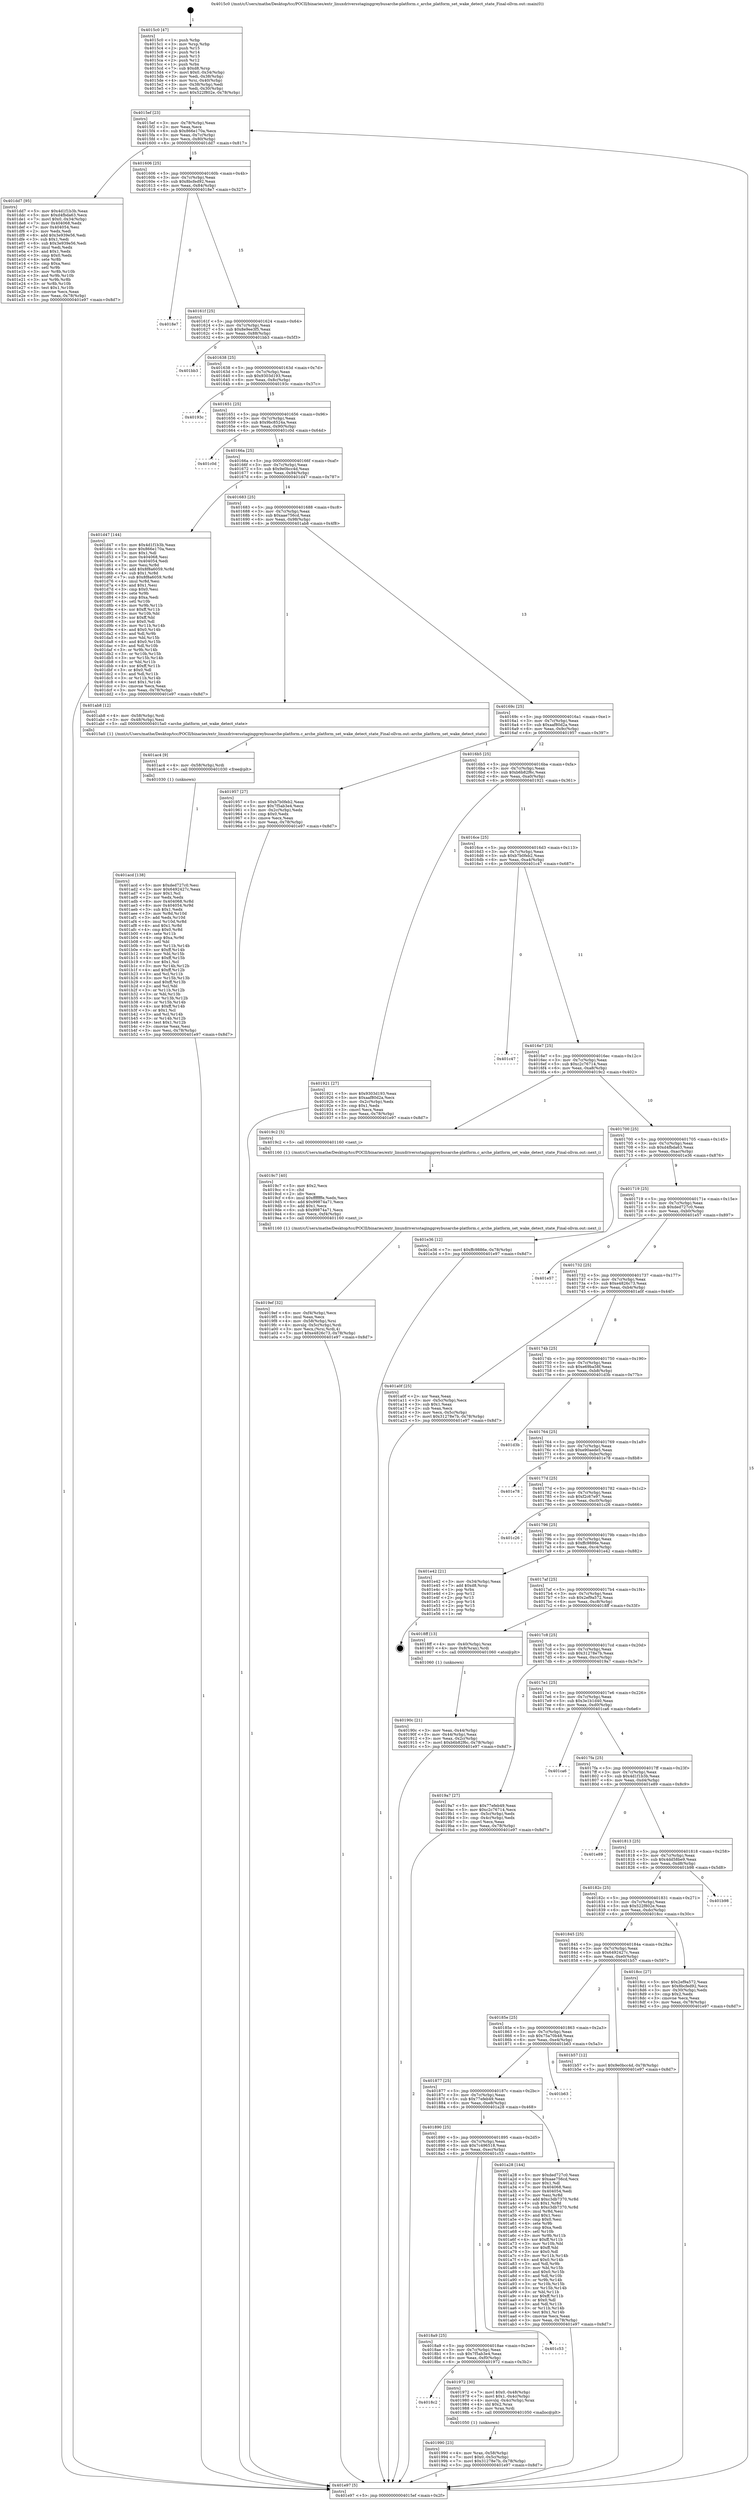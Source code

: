 digraph "0x4015c0" {
  label = "0x4015c0 (/mnt/c/Users/mathe/Desktop/tcc/POCII/binaries/extr_linuxdriversstaginggreybusarche-platform.c_arche_platform_set_wake_detect_state_Final-ollvm.out::main(0))"
  labelloc = "t"
  node[shape=record]

  Entry [label="",width=0.3,height=0.3,shape=circle,fillcolor=black,style=filled]
  "0x4015ef" [label="{
     0x4015ef [23]\l
     | [instrs]\l
     &nbsp;&nbsp;0x4015ef \<+3\>: mov -0x78(%rbp),%eax\l
     &nbsp;&nbsp;0x4015f2 \<+2\>: mov %eax,%ecx\l
     &nbsp;&nbsp;0x4015f4 \<+6\>: sub $0x866e170a,%ecx\l
     &nbsp;&nbsp;0x4015fa \<+3\>: mov %eax,-0x7c(%rbp)\l
     &nbsp;&nbsp;0x4015fd \<+3\>: mov %ecx,-0x80(%rbp)\l
     &nbsp;&nbsp;0x401600 \<+6\>: je 0000000000401dd7 \<main+0x817\>\l
  }"]
  "0x401dd7" [label="{
     0x401dd7 [95]\l
     | [instrs]\l
     &nbsp;&nbsp;0x401dd7 \<+5\>: mov $0x4d1f1b3b,%eax\l
     &nbsp;&nbsp;0x401ddc \<+5\>: mov $0xd4fbda63,%ecx\l
     &nbsp;&nbsp;0x401de1 \<+7\>: movl $0x0,-0x34(%rbp)\l
     &nbsp;&nbsp;0x401de8 \<+7\>: mov 0x404068,%edx\l
     &nbsp;&nbsp;0x401def \<+7\>: mov 0x404054,%esi\l
     &nbsp;&nbsp;0x401df6 \<+2\>: mov %edx,%edi\l
     &nbsp;&nbsp;0x401df8 \<+6\>: add $0x3e939e56,%edi\l
     &nbsp;&nbsp;0x401dfe \<+3\>: sub $0x1,%edi\l
     &nbsp;&nbsp;0x401e01 \<+6\>: sub $0x3e939e56,%edi\l
     &nbsp;&nbsp;0x401e07 \<+3\>: imul %edi,%edx\l
     &nbsp;&nbsp;0x401e0a \<+3\>: and $0x1,%edx\l
     &nbsp;&nbsp;0x401e0d \<+3\>: cmp $0x0,%edx\l
     &nbsp;&nbsp;0x401e10 \<+4\>: sete %r8b\l
     &nbsp;&nbsp;0x401e14 \<+3\>: cmp $0xa,%esi\l
     &nbsp;&nbsp;0x401e17 \<+4\>: setl %r9b\l
     &nbsp;&nbsp;0x401e1b \<+3\>: mov %r8b,%r10b\l
     &nbsp;&nbsp;0x401e1e \<+3\>: and %r9b,%r10b\l
     &nbsp;&nbsp;0x401e21 \<+3\>: xor %r9b,%r8b\l
     &nbsp;&nbsp;0x401e24 \<+3\>: or %r8b,%r10b\l
     &nbsp;&nbsp;0x401e27 \<+4\>: test $0x1,%r10b\l
     &nbsp;&nbsp;0x401e2b \<+3\>: cmovne %ecx,%eax\l
     &nbsp;&nbsp;0x401e2e \<+3\>: mov %eax,-0x78(%rbp)\l
     &nbsp;&nbsp;0x401e31 \<+5\>: jmp 0000000000401e97 \<main+0x8d7\>\l
  }"]
  "0x401606" [label="{
     0x401606 [25]\l
     | [instrs]\l
     &nbsp;&nbsp;0x401606 \<+5\>: jmp 000000000040160b \<main+0x4b\>\l
     &nbsp;&nbsp;0x40160b \<+3\>: mov -0x7c(%rbp),%eax\l
     &nbsp;&nbsp;0x40160e \<+5\>: sub $0x8bcfed92,%eax\l
     &nbsp;&nbsp;0x401613 \<+6\>: mov %eax,-0x84(%rbp)\l
     &nbsp;&nbsp;0x401619 \<+6\>: je 00000000004018e7 \<main+0x327\>\l
  }"]
  Exit [label="",width=0.3,height=0.3,shape=circle,fillcolor=black,style=filled,peripheries=2]
  "0x4018e7" [label="{
     0x4018e7\l
  }", style=dashed]
  "0x40161f" [label="{
     0x40161f [25]\l
     | [instrs]\l
     &nbsp;&nbsp;0x40161f \<+5\>: jmp 0000000000401624 \<main+0x64\>\l
     &nbsp;&nbsp;0x401624 \<+3\>: mov -0x7c(%rbp),%eax\l
     &nbsp;&nbsp;0x401627 \<+5\>: sub $0x8e9ee3f5,%eax\l
     &nbsp;&nbsp;0x40162c \<+6\>: mov %eax,-0x88(%rbp)\l
     &nbsp;&nbsp;0x401632 \<+6\>: je 0000000000401bb3 \<main+0x5f3\>\l
  }"]
  "0x401acd" [label="{
     0x401acd [138]\l
     | [instrs]\l
     &nbsp;&nbsp;0x401acd \<+5\>: mov $0xded727c0,%esi\l
     &nbsp;&nbsp;0x401ad2 \<+5\>: mov $0x6492427c,%eax\l
     &nbsp;&nbsp;0x401ad7 \<+2\>: mov $0x1,%cl\l
     &nbsp;&nbsp;0x401ad9 \<+2\>: xor %edx,%edx\l
     &nbsp;&nbsp;0x401adb \<+8\>: mov 0x404068,%r8d\l
     &nbsp;&nbsp;0x401ae3 \<+8\>: mov 0x404054,%r9d\l
     &nbsp;&nbsp;0x401aeb \<+3\>: sub $0x1,%edx\l
     &nbsp;&nbsp;0x401aee \<+3\>: mov %r8d,%r10d\l
     &nbsp;&nbsp;0x401af1 \<+3\>: add %edx,%r10d\l
     &nbsp;&nbsp;0x401af4 \<+4\>: imul %r10d,%r8d\l
     &nbsp;&nbsp;0x401af8 \<+4\>: and $0x1,%r8d\l
     &nbsp;&nbsp;0x401afc \<+4\>: cmp $0x0,%r8d\l
     &nbsp;&nbsp;0x401b00 \<+4\>: sete %r11b\l
     &nbsp;&nbsp;0x401b04 \<+4\>: cmp $0xa,%r9d\l
     &nbsp;&nbsp;0x401b08 \<+3\>: setl %bl\l
     &nbsp;&nbsp;0x401b0b \<+3\>: mov %r11b,%r14b\l
     &nbsp;&nbsp;0x401b0e \<+4\>: xor $0xff,%r14b\l
     &nbsp;&nbsp;0x401b12 \<+3\>: mov %bl,%r15b\l
     &nbsp;&nbsp;0x401b15 \<+4\>: xor $0xff,%r15b\l
     &nbsp;&nbsp;0x401b19 \<+3\>: xor $0x1,%cl\l
     &nbsp;&nbsp;0x401b1c \<+3\>: mov %r14b,%r12b\l
     &nbsp;&nbsp;0x401b1f \<+4\>: and $0xff,%r12b\l
     &nbsp;&nbsp;0x401b23 \<+3\>: and %cl,%r11b\l
     &nbsp;&nbsp;0x401b26 \<+3\>: mov %r15b,%r13b\l
     &nbsp;&nbsp;0x401b29 \<+4\>: and $0xff,%r13b\l
     &nbsp;&nbsp;0x401b2d \<+2\>: and %cl,%bl\l
     &nbsp;&nbsp;0x401b2f \<+3\>: or %r11b,%r12b\l
     &nbsp;&nbsp;0x401b32 \<+3\>: or %bl,%r13b\l
     &nbsp;&nbsp;0x401b35 \<+3\>: xor %r13b,%r12b\l
     &nbsp;&nbsp;0x401b38 \<+3\>: or %r15b,%r14b\l
     &nbsp;&nbsp;0x401b3b \<+4\>: xor $0xff,%r14b\l
     &nbsp;&nbsp;0x401b3f \<+3\>: or $0x1,%cl\l
     &nbsp;&nbsp;0x401b42 \<+3\>: and %cl,%r14b\l
     &nbsp;&nbsp;0x401b45 \<+3\>: or %r14b,%r12b\l
     &nbsp;&nbsp;0x401b48 \<+4\>: test $0x1,%r12b\l
     &nbsp;&nbsp;0x401b4c \<+3\>: cmovne %eax,%esi\l
     &nbsp;&nbsp;0x401b4f \<+3\>: mov %esi,-0x78(%rbp)\l
     &nbsp;&nbsp;0x401b52 \<+5\>: jmp 0000000000401e97 \<main+0x8d7\>\l
  }"]
  "0x401bb3" [label="{
     0x401bb3\l
  }", style=dashed]
  "0x401638" [label="{
     0x401638 [25]\l
     | [instrs]\l
     &nbsp;&nbsp;0x401638 \<+5\>: jmp 000000000040163d \<main+0x7d\>\l
     &nbsp;&nbsp;0x40163d \<+3\>: mov -0x7c(%rbp),%eax\l
     &nbsp;&nbsp;0x401640 \<+5\>: sub $0x9303d193,%eax\l
     &nbsp;&nbsp;0x401645 \<+6\>: mov %eax,-0x8c(%rbp)\l
     &nbsp;&nbsp;0x40164b \<+6\>: je 000000000040193c \<main+0x37c\>\l
  }"]
  "0x401ac4" [label="{
     0x401ac4 [9]\l
     | [instrs]\l
     &nbsp;&nbsp;0x401ac4 \<+4\>: mov -0x58(%rbp),%rdi\l
     &nbsp;&nbsp;0x401ac8 \<+5\>: call 0000000000401030 \<free@plt\>\l
     | [calls]\l
     &nbsp;&nbsp;0x401030 \{1\} (unknown)\l
  }"]
  "0x40193c" [label="{
     0x40193c\l
  }", style=dashed]
  "0x401651" [label="{
     0x401651 [25]\l
     | [instrs]\l
     &nbsp;&nbsp;0x401651 \<+5\>: jmp 0000000000401656 \<main+0x96\>\l
     &nbsp;&nbsp;0x401656 \<+3\>: mov -0x7c(%rbp),%eax\l
     &nbsp;&nbsp;0x401659 \<+5\>: sub $0x9bc8524a,%eax\l
     &nbsp;&nbsp;0x40165e \<+6\>: mov %eax,-0x90(%rbp)\l
     &nbsp;&nbsp;0x401664 \<+6\>: je 0000000000401c0d \<main+0x64d\>\l
  }"]
  "0x4019ef" [label="{
     0x4019ef [32]\l
     | [instrs]\l
     &nbsp;&nbsp;0x4019ef \<+6\>: mov -0xf4(%rbp),%ecx\l
     &nbsp;&nbsp;0x4019f5 \<+3\>: imul %eax,%ecx\l
     &nbsp;&nbsp;0x4019f8 \<+4\>: mov -0x58(%rbp),%rsi\l
     &nbsp;&nbsp;0x4019fc \<+4\>: movslq -0x5c(%rbp),%rdi\l
     &nbsp;&nbsp;0x401a00 \<+3\>: mov %ecx,(%rsi,%rdi,4)\l
     &nbsp;&nbsp;0x401a03 \<+7\>: movl $0xe4826c73,-0x78(%rbp)\l
     &nbsp;&nbsp;0x401a0a \<+5\>: jmp 0000000000401e97 \<main+0x8d7\>\l
  }"]
  "0x401c0d" [label="{
     0x401c0d\l
  }", style=dashed]
  "0x40166a" [label="{
     0x40166a [25]\l
     | [instrs]\l
     &nbsp;&nbsp;0x40166a \<+5\>: jmp 000000000040166f \<main+0xaf\>\l
     &nbsp;&nbsp;0x40166f \<+3\>: mov -0x7c(%rbp),%eax\l
     &nbsp;&nbsp;0x401672 \<+5\>: sub $0x9e0bcc4d,%eax\l
     &nbsp;&nbsp;0x401677 \<+6\>: mov %eax,-0x94(%rbp)\l
     &nbsp;&nbsp;0x40167d \<+6\>: je 0000000000401d47 \<main+0x787\>\l
  }"]
  "0x4019c7" [label="{
     0x4019c7 [40]\l
     | [instrs]\l
     &nbsp;&nbsp;0x4019c7 \<+5\>: mov $0x2,%ecx\l
     &nbsp;&nbsp;0x4019cc \<+1\>: cltd\l
     &nbsp;&nbsp;0x4019cd \<+2\>: idiv %ecx\l
     &nbsp;&nbsp;0x4019cf \<+6\>: imul $0xfffffffe,%edx,%ecx\l
     &nbsp;&nbsp;0x4019d5 \<+6\>: add $0x99874a71,%ecx\l
     &nbsp;&nbsp;0x4019db \<+3\>: add $0x1,%ecx\l
     &nbsp;&nbsp;0x4019de \<+6\>: sub $0x99874a71,%ecx\l
     &nbsp;&nbsp;0x4019e4 \<+6\>: mov %ecx,-0xf4(%rbp)\l
     &nbsp;&nbsp;0x4019ea \<+5\>: call 0000000000401160 \<next_i\>\l
     | [calls]\l
     &nbsp;&nbsp;0x401160 \{1\} (/mnt/c/Users/mathe/Desktop/tcc/POCII/binaries/extr_linuxdriversstaginggreybusarche-platform.c_arche_platform_set_wake_detect_state_Final-ollvm.out::next_i)\l
  }"]
  "0x401d47" [label="{
     0x401d47 [144]\l
     | [instrs]\l
     &nbsp;&nbsp;0x401d47 \<+5\>: mov $0x4d1f1b3b,%eax\l
     &nbsp;&nbsp;0x401d4c \<+5\>: mov $0x866e170a,%ecx\l
     &nbsp;&nbsp;0x401d51 \<+2\>: mov $0x1,%dl\l
     &nbsp;&nbsp;0x401d53 \<+7\>: mov 0x404068,%esi\l
     &nbsp;&nbsp;0x401d5a \<+7\>: mov 0x404054,%edi\l
     &nbsp;&nbsp;0x401d61 \<+3\>: mov %esi,%r8d\l
     &nbsp;&nbsp;0x401d64 \<+7\>: add $0x8f8a6059,%r8d\l
     &nbsp;&nbsp;0x401d6b \<+4\>: sub $0x1,%r8d\l
     &nbsp;&nbsp;0x401d6f \<+7\>: sub $0x8f8a6059,%r8d\l
     &nbsp;&nbsp;0x401d76 \<+4\>: imul %r8d,%esi\l
     &nbsp;&nbsp;0x401d7a \<+3\>: and $0x1,%esi\l
     &nbsp;&nbsp;0x401d7d \<+3\>: cmp $0x0,%esi\l
     &nbsp;&nbsp;0x401d80 \<+4\>: sete %r9b\l
     &nbsp;&nbsp;0x401d84 \<+3\>: cmp $0xa,%edi\l
     &nbsp;&nbsp;0x401d87 \<+4\>: setl %r10b\l
     &nbsp;&nbsp;0x401d8b \<+3\>: mov %r9b,%r11b\l
     &nbsp;&nbsp;0x401d8e \<+4\>: xor $0xff,%r11b\l
     &nbsp;&nbsp;0x401d92 \<+3\>: mov %r10b,%bl\l
     &nbsp;&nbsp;0x401d95 \<+3\>: xor $0xff,%bl\l
     &nbsp;&nbsp;0x401d98 \<+3\>: xor $0x0,%dl\l
     &nbsp;&nbsp;0x401d9b \<+3\>: mov %r11b,%r14b\l
     &nbsp;&nbsp;0x401d9e \<+4\>: and $0x0,%r14b\l
     &nbsp;&nbsp;0x401da2 \<+3\>: and %dl,%r9b\l
     &nbsp;&nbsp;0x401da5 \<+3\>: mov %bl,%r15b\l
     &nbsp;&nbsp;0x401da8 \<+4\>: and $0x0,%r15b\l
     &nbsp;&nbsp;0x401dac \<+3\>: and %dl,%r10b\l
     &nbsp;&nbsp;0x401daf \<+3\>: or %r9b,%r14b\l
     &nbsp;&nbsp;0x401db2 \<+3\>: or %r10b,%r15b\l
     &nbsp;&nbsp;0x401db5 \<+3\>: xor %r15b,%r14b\l
     &nbsp;&nbsp;0x401db8 \<+3\>: or %bl,%r11b\l
     &nbsp;&nbsp;0x401dbb \<+4\>: xor $0xff,%r11b\l
     &nbsp;&nbsp;0x401dbf \<+3\>: or $0x0,%dl\l
     &nbsp;&nbsp;0x401dc2 \<+3\>: and %dl,%r11b\l
     &nbsp;&nbsp;0x401dc5 \<+3\>: or %r11b,%r14b\l
     &nbsp;&nbsp;0x401dc8 \<+4\>: test $0x1,%r14b\l
     &nbsp;&nbsp;0x401dcc \<+3\>: cmovne %ecx,%eax\l
     &nbsp;&nbsp;0x401dcf \<+3\>: mov %eax,-0x78(%rbp)\l
     &nbsp;&nbsp;0x401dd2 \<+5\>: jmp 0000000000401e97 \<main+0x8d7\>\l
  }"]
  "0x401683" [label="{
     0x401683 [25]\l
     | [instrs]\l
     &nbsp;&nbsp;0x401683 \<+5\>: jmp 0000000000401688 \<main+0xc8\>\l
     &nbsp;&nbsp;0x401688 \<+3\>: mov -0x7c(%rbp),%eax\l
     &nbsp;&nbsp;0x40168b \<+5\>: sub $0xaae756cd,%eax\l
     &nbsp;&nbsp;0x401690 \<+6\>: mov %eax,-0x98(%rbp)\l
     &nbsp;&nbsp;0x401696 \<+6\>: je 0000000000401ab8 \<main+0x4f8\>\l
  }"]
  "0x401990" [label="{
     0x401990 [23]\l
     | [instrs]\l
     &nbsp;&nbsp;0x401990 \<+4\>: mov %rax,-0x58(%rbp)\l
     &nbsp;&nbsp;0x401994 \<+7\>: movl $0x0,-0x5c(%rbp)\l
     &nbsp;&nbsp;0x40199b \<+7\>: movl $0x31278e7b,-0x78(%rbp)\l
     &nbsp;&nbsp;0x4019a2 \<+5\>: jmp 0000000000401e97 \<main+0x8d7\>\l
  }"]
  "0x401ab8" [label="{
     0x401ab8 [12]\l
     | [instrs]\l
     &nbsp;&nbsp;0x401ab8 \<+4\>: mov -0x58(%rbp),%rdi\l
     &nbsp;&nbsp;0x401abc \<+3\>: mov -0x48(%rbp),%esi\l
     &nbsp;&nbsp;0x401abf \<+5\>: call 00000000004015a0 \<arche_platform_set_wake_detect_state\>\l
     | [calls]\l
     &nbsp;&nbsp;0x4015a0 \{1\} (/mnt/c/Users/mathe/Desktop/tcc/POCII/binaries/extr_linuxdriversstaginggreybusarche-platform.c_arche_platform_set_wake_detect_state_Final-ollvm.out::arche_platform_set_wake_detect_state)\l
  }"]
  "0x40169c" [label="{
     0x40169c [25]\l
     | [instrs]\l
     &nbsp;&nbsp;0x40169c \<+5\>: jmp 00000000004016a1 \<main+0xe1\>\l
     &nbsp;&nbsp;0x4016a1 \<+3\>: mov -0x7c(%rbp),%eax\l
     &nbsp;&nbsp;0x4016a4 \<+5\>: sub $0xaaf80d2a,%eax\l
     &nbsp;&nbsp;0x4016a9 \<+6\>: mov %eax,-0x9c(%rbp)\l
     &nbsp;&nbsp;0x4016af \<+6\>: je 0000000000401957 \<main+0x397\>\l
  }"]
  "0x4018c2" [label="{
     0x4018c2\l
  }", style=dashed]
  "0x401957" [label="{
     0x401957 [27]\l
     | [instrs]\l
     &nbsp;&nbsp;0x401957 \<+5\>: mov $0xb7b0feb2,%eax\l
     &nbsp;&nbsp;0x40195c \<+5\>: mov $0x7f5ab3e4,%ecx\l
     &nbsp;&nbsp;0x401961 \<+3\>: mov -0x2c(%rbp),%edx\l
     &nbsp;&nbsp;0x401964 \<+3\>: cmp $0x0,%edx\l
     &nbsp;&nbsp;0x401967 \<+3\>: cmove %ecx,%eax\l
     &nbsp;&nbsp;0x40196a \<+3\>: mov %eax,-0x78(%rbp)\l
     &nbsp;&nbsp;0x40196d \<+5\>: jmp 0000000000401e97 \<main+0x8d7\>\l
  }"]
  "0x4016b5" [label="{
     0x4016b5 [25]\l
     | [instrs]\l
     &nbsp;&nbsp;0x4016b5 \<+5\>: jmp 00000000004016ba \<main+0xfa\>\l
     &nbsp;&nbsp;0x4016ba \<+3\>: mov -0x7c(%rbp),%eax\l
     &nbsp;&nbsp;0x4016bd \<+5\>: sub $0xb6b82f6c,%eax\l
     &nbsp;&nbsp;0x4016c2 \<+6\>: mov %eax,-0xa0(%rbp)\l
     &nbsp;&nbsp;0x4016c8 \<+6\>: je 0000000000401921 \<main+0x361\>\l
  }"]
  "0x401972" [label="{
     0x401972 [30]\l
     | [instrs]\l
     &nbsp;&nbsp;0x401972 \<+7\>: movl $0x0,-0x48(%rbp)\l
     &nbsp;&nbsp;0x401979 \<+7\>: movl $0x1,-0x4c(%rbp)\l
     &nbsp;&nbsp;0x401980 \<+4\>: movslq -0x4c(%rbp),%rax\l
     &nbsp;&nbsp;0x401984 \<+4\>: shl $0x2,%rax\l
     &nbsp;&nbsp;0x401988 \<+3\>: mov %rax,%rdi\l
     &nbsp;&nbsp;0x40198b \<+5\>: call 0000000000401050 \<malloc@plt\>\l
     | [calls]\l
     &nbsp;&nbsp;0x401050 \{1\} (unknown)\l
  }"]
  "0x401921" [label="{
     0x401921 [27]\l
     | [instrs]\l
     &nbsp;&nbsp;0x401921 \<+5\>: mov $0x9303d193,%eax\l
     &nbsp;&nbsp;0x401926 \<+5\>: mov $0xaaf80d2a,%ecx\l
     &nbsp;&nbsp;0x40192b \<+3\>: mov -0x2c(%rbp),%edx\l
     &nbsp;&nbsp;0x40192e \<+3\>: cmp $0x1,%edx\l
     &nbsp;&nbsp;0x401931 \<+3\>: cmovl %ecx,%eax\l
     &nbsp;&nbsp;0x401934 \<+3\>: mov %eax,-0x78(%rbp)\l
     &nbsp;&nbsp;0x401937 \<+5\>: jmp 0000000000401e97 \<main+0x8d7\>\l
  }"]
  "0x4016ce" [label="{
     0x4016ce [25]\l
     | [instrs]\l
     &nbsp;&nbsp;0x4016ce \<+5\>: jmp 00000000004016d3 \<main+0x113\>\l
     &nbsp;&nbsp;0x4016d3 \<+3\>: mov -0x7c(%rbp),%eax\l
     &nbsp;&nbsp;0x4016d6 \<+5\>: sub $0xb7b0feb2,%eax\l
     &nbsp;&nbsp;0x4016db \<+6\>: mov %eax,-0xa4(%rbp)\l
     &nbsp;&nbsp;0x4016e1 \<+6\>: je 0000000000401c47 \<main+0x687\>\l
  }"]
  "0x4018a9" [label="{
     0x4018a9 [25]\l
     | [instrs]\l
     &nbsp;&nbsp;0x4018a9 \<+5\>: jmp 00000000004018ae \<main+0x2ee\>\l
     &nbsp;&nbsp;0x4018ae \<+3\>: mov -0x7c(%rbp),%eax\l
     &nbsp;&nbsp;0x4018b1 \<+5\>: sub $0x7f5ab3e4,%eax\l
     &nbsp;&nbsp;0x4018b6 \<+6\>: mov %eax,-0xf0(%rbp)\l
     &nbsp;&nbsp;0x4018bc \<+6\>: je 0000000000401972 \<main+0x3b2\>\l
  }"]
  "0x401c47" [label="{
     0x401c47\l
  }", style=dashed]
  "0x4016e7" [label="{
     0x4016e7 [25]\l
     | [instrs]\l
     &nbsp;&nbsp;0x4016e7 \<+5\>: jmp 00000000004016ec \<main+0x12c\>\l
     &nbsp;&nbsp;0x4016ec \<+3\>: mov -0x7c(%rbp),%eax\l
     &nbsp;&nbsp;0x4016ef \<+5\>: sub $0xc2c76714,%eax\l
     &nbsp;&nbsp;0x4016f4 \<+6\>: mov %eax,-0xa8(%rbp)\l
     &nbsp;&nbsp;0x4016fa \<+6\>: je 00000000004019c2 \<main+0x402\>\l
  }"]
  "0x401c53" [label="{
     0x401c53\l
  }", style=dashed]
  "0x4019c2" [label="{
     0x4019c2 [5]\l
     | [instrs]\l
     &nbsp;&nbsp;0x4019c2 \<+5\>: call 0000000000401160 \<next_i\>\l
     | [calls]\l
     &nbsp;&nbsp;0x401160 \{1\} (/mnt/c/Users/mathe/Desktop/tcc/POCII/binaries/extr_linuxdriversstaginggreybusarche-platform.c_arche_platform_set_wake_detect_state_Final-ollvm.out::next_i)\l
  }"]
  "0x401700" [label="{
     0x401700 [25]\l
     | [instrs]\l
     &nbsp;&nbsp;0x401700 \<+5\>: jmp 0000000000401705 \<main+0x145\>\l
     &nbsp;&nbsp;0x401705 \<+3\>: mov -0x7c(%rbp),%eax\l
     &nbsp;&nbsp;0x401708 \<+5\>: sub $0xd4fbda63,%eax\l
     &nbsp;&nbsp;0x40170d \<+6\>: mov %eax,-0xac(%rbp)\l
     &nbsp;&nbsp;0x401713 \<+6\>: je 0000000000401e36 \<main+0x876\>\l
  }"]
  "0x401890" [label="{
     0x401890 [25]\l
     | [instrs]\l
     &nbsp;&nbsp;0x401890 \<+5\>: jmp 0000000000401895 \<main+0x2d5\>\l
     &nbsp;&nbsp;0x401895 \<+3\>: mov -0x7c(%rbp),%eax\l
     &nbsp;&nbsp;0x401898 \<+5\>: sub $0x7c496518,%eax\l
     &nbsp;&nbsp;0x40189d \<+6\>: mov %eax,-0xec(%rbp)\l
     &nbsp;&nbsp;0x4018a3 \<+6\>: je 0000000000401c53 \<main+0x693\>\l
  }"]
  "0x401e36" [label="{
     0x401e36 [12]\l
     | [instrs]\l
     &nbsp;&nbsp;0x401e36 \<+7\>: movl $0xffc9886e,-0x78(%rbp)\l
     &nbsp;&nbsp;0x401e3d \<+5\>: jmp 0000000000401e97 \<main+0x8d7\>\l
  }"]
  "0x401719" [label="{
     0x401719 [25]\l
     | [instrs]\l
     &nbsp;&nbsp;0x401719 \<+5\>: jmp 000000000040171e \<main+0x15e\>\l
     &nbsp;&nbsp;0x40171e \<+3\>: mov -0x7c(%rbp),%eax\l
     &nbsp;&nbsp;0x401721 \<+5\>: sub $0xded727c0,%eax\l
     &nbsp;&nbsp;0x401726 \<+6\>: mov %eax,-0xb0(%rbp)\l
     &nbsp;&nbsp;0x40172c \<+6\>: je 0000000000401e57 \<main+0x897\>\l
  }"]
  "0x401a28" [label="{
     0x401a28 [144]\l
     | [instrs]\l
     &nbsp;&nbsp;0x401a28 \<+5\>: mov $0xded727c0,%eax\l
     &nbsp;&nbsp;0x401a2d \<+5\>: mov $0xaae756cd,%ecx\l
     &nbsp;&nbsp;0x401a32 \<+2\>: mov $0x1,%dl\l
     &nbsp;&nbsp;0x401a34 \<+7\>: mov 0x404068,%esi\l
     &nbsp;&nbsp;0x401a3b \<+7\>: mov 0x404054,%edi\l
     &nbsp;&nbsp;0x401a42 \<+3\>: mov %esi,%r8d\l
     &nbsp;&nbsp;0x401a45 \<+7\>: add $0xc3db7370,%r8d\l
     &nbsp;&nbsp;0x401a4c \<+4\>: sub $0x1,%r8d\l
     &nbsp;&nbsp;0x401a50 \<+7\>: sub $0xc3db7370,%r8d\l
     &nbsp;&nbsp;0x401a57 \<+4\>: imul %r8d,%esi\l
     &nbsp;&nbsp;0x401a5b \<+3\>: and $0x1,%esi\l
     &nbsp;&nbsp;0x401a5e \<+3\>: cmp $0x0,%esi\l
     &nbsp;&nbsp;0x401a61 \<+4\>: sete %r9b\l
     &nbsp;&nbsp;0x401a65 \<+3\>: cmp $0xa,%edi\l
     &nbsp;&nbsp;0x401a68 \<+4\>: setl %r10b\l
     &nbsp;&nbsp;0x401a6c \<+3\>: mov %r9b,%r11b\l
     &nbsp;&nbsp;0x401a6f \<+4\>: xor $0xff,%r11b\l
     &nbsp;&nbsp;0x401a73 \<+3\>: mov %r10b,%bl\l
     &nbsp;&nbsp;0x401a76 \<+3\>: xor $0xff,%bl\l
     &nbsp;&nbsp;0x401a79 \<+3\>: xor $0x0,%dl\l
     &nbsp;&nbsp;0x401a7c \<+3\>: mov %r11b,%r14b\l
     &nbsp;&nbsp;0x401a7f \<+4\>: and $0x0,%r14b\l
     &nbsp;&nbsp;0x401a83 \<+3\>: and %dl,%r9b\l
     &nbsp;&nbsp;0x401a86 \<+3\>: mov %bl,%r15b\l
     &nbsp;&nbsp;0x401a89 \<+4\>: and $0x0,%r15b\l
     &nbsp;&nbsp;0x401a8d \<+3\>: and %dl,%r10b\l
     &nbsp;&nbsp;0x401a90 \<+3\>: or %r9b,%r14b\l
     &nbsp;&nbsp;0x401a93 \<+3\>: or %r10b,%r15b\l
     &nbsp;&nbsp;0x401a96 \<+3\>: xor %r15b,%r14b\l
     &nbsp;&nbsp;0x401a99 \<+3\>: or %bl,%r11b\l
     &nbsp;&nbsp;0x401a9c \<+4\>: xor $0xff,%r11b\l
     &nbsp;&nbsp;0x401aa0 \<+3\>: or $0x0,%dl\l
     &nbsp;&nbsp;0x401aa3 \<+3\>: and %dl,%r11b\l
     &nbsp;&nbsp;0x401aa6 \<+3\>: or %r11b,%r14b\l
     &nbsp;&nbsp;0x401aa9 \<+4\>: test $0x1,%r14b\l
     &nbsp;&nbsp;0x401aad \<+3\>: cmovne %ecx,%eax\l
     &nbsp;&nbsp;0x401ab0 \<+3\>: mov %eax,-0x78(%rbp)\l
     &nbsp;&nbsp;0x401ab3 \<+5\>: jmp 0000000000401e97 \<main+0x8d7\>\l
  }"]
  "0x401e57" [label="{
     0x401e57\l
  }", style=dashed]
  "0x401732" [label="{
     0x401732 [25]\l
     | [instrs]\l
     &nbsp;&nbsp;0x401732 \<+5\>: jmp 0000000000401737 \<main+0x177\>\l
     &nbsp;&nbsp;0x401737 \<+3\>: mov -0x7c(%rbp),%eax\l
     &nbsp;&nbsp;0x40173a \<+5\>: sub $0xe4826c73,%eax\l
     &nbsp;&nbsp;0x40173f \<+6\>: mov %eax,-0xb4(%rbp)\l
     &nbsp;&nbsp;0x401745 \<+6\>: je 0000000000401a0f \<main+0x44f\>\l
  }"]
  "0x401877" [label="{
     0x401877 [25]\l
     | [instrs]\l
     &nbsp;&nbsp;0x401877 \<+5\>: jmp 000000000040187c \<main+0x2bc\>\l
     &nbsp;&nbsp;0x40187c \<+3\>: mov -0x7c(%rbp),%eax\l
     &nbsp;&nbsp;0x40187f \<+5\>: sub $0x77efeb49,%eax\l
     &nbsp;&nbsp;0x401884 \<+6\>: mov %eax,-0xe8(%rbp)\l
     &nbsp;&nbsp;0x40188a \<+6\>: je 0000000000401a28 \<main+0x468\>\l
  }"]
  "0x401a0f" [label="{
     0x401a0f [25]\l
     | [instrs]\l
     &nbsp;&nbsp;0x401a0f \<+2\>: xor %eax,%eax\l
     &nbsp;&nbsp;0x401a11 \<+3\>: mov -0x5c(%rbp),%ecx\l
     &nbsp;&nbsp;0x401a14 \<+3\>: sub $0x1,%eax\l
     &nbsp;&nbsp;0x401a17 \<+2\>: sub %eax,%ecx\l
     &nbsp;&nbsp;0x401a19 \<+3\>: mov %ecx,-0x5c(%rbp)\l
     &nbsp;&nbsp;0x401a1c \<+7\>: movl $0x31278e7b,-0x78(%rbp)\l
     &nbsp;&nbsp;0x401a23 \<+5\>: jmp 0000000000401e97 \<main+0x8d7\>\l
  }"]
  "0x40174b" [label="{
     0x40174b [25]\l
     | [instrs]\l
     &nbsp;&nbsp;0x40174b \<+5\>: jmp 0000000000401750 \<main+0x190\>\l
     &nbsp;&nbsp;0x401750 \<+3\>: mov -0x7c(%rbp),%eax\l
     &nbsp;&nbsp;0x401753 \<+5\>: sub $0xe69ba58f,%eax\l
     &nbsp;&nbsp;0x401758 \<+6\>: mov %eax,-0xb8(%rbp)\l
     &nbsp;&nbsp;0x40175e \<+6\>: je 0000000000401d3b \<main+0x77b\>\l
  }"]
  "0x401b63" [label="{
     0x401b63\l
  }", style=dashed]
  "0x401d3b" [label="{
     0x401d3b\l
  }", style=dashed]
  "0x401764" [label="{
     0x401764 [25]\l
     | [instrs]\l
     &nbsp;&nbsp;0x401764 \<+5\>: jmp 0000000000401769 \<main+0x1a9\>\l
     &nbsp;&nbsp;0x401769 \<+3\>: mov -0x7c(%rbp),%eax\l
     &nbsp;&nbsp;0x40176c \<+5\>: sub $0xe90aede5,%eax\l
     &nbsp;&nbsp;0x401771 \<+6\>: mov %eax,-0xbc(%rbp)\l
     &nbsp;&nbsp;0x401777 \<+6\>: je 0000000000401e78 \<main+0x8b8\>\l
  }"]
  "0x40185e" [label="{
     0x40185e [25]\l
     | [instrs]\l
     &nbsp;&nbsp;0x40185e \<+5\>: jmp 0000000000401863 \<main+0x2a3\>\l
     &nbsp;&nbsp;0x401863 \<+3\>: mov -0x7c(%rbp),%eax\l
     &nbsp;&nbsp;0x401866 \<+5\>: sub $0x75a70b48,%eax\l
     &nbsp;&nbsp;0x40186b \<+6\>: mov %eax,-0xe4(%rbp)\l
     &nbsp;&nbsp;0x401871 \<+6\>: je 0000000000401b63 \<main+0x5a3\>\l
  }"]
  "0x401e78" [label="{
     0x401e78\l
  }", style=dashed]
  "0x40177d" [label="{
     0x40177d [25]\l
     | [instrs]\l
     &nbsp;&nbsp;0x40177d \<+5\>: jmp 0000000000401782 \<main+0x1c2\>\l
     &nbsp;&nbsp;0x401782 \<+3\>: mov -0x7c(%rbp),%eax\l
     &nbsp;&nbsp;0x401785 \<+5\>: sub $0xf2c67e97,%eax\l
     &nbsp;&nbsp;0x40178a \<+6\>: mov %eax,-0xc0(%rbp)\l
     &nbsp;&nbsp;0x401790 \<+6\>: je 0000000000401c26 \<main+0x666\>\l
  }"]
  "0x401b57" [label="{
     0x401b57 [12]\l
     | [instrs]\l
     &nbsp;&nbsp;0x401b57 \<+7\>: movl $0x9e0bcc4d,-0x78(%rbp)\l
     &nbsp;&nbsp;0x401b5e \<+5\>: jmp 0000000000401e97 \<main+0x8d7\>\l
  }"]
  "0x401c26" [label="{
     0x401c26\l
  }", style=dashed]
  "0x401796" [label="{
     0x401796 [25]\l
     | [instrs]\l
     &nbsp;&nbsp;0x401796 \<+5\>: jmp 000000000040179b \<main+0x1db\>\l
     &nbsp;&nbsp;0x40179b \<+3\>: mov -0x7c(%rbp),%eax\l
     &nbsp;&nbsp;0x40179e \<+5\>: sub $0xffc9886e,%eax\l
     &nbsp;&nbsp;0x4017a3 \<+6\>: mov %eax,-0xc4(%rbp)\l
     &nbsp;&nbsp;0x4017a9 \<+6\>: je 0000000000401e42 \<main+0x882\>\l
  }"]
  "0x40190c" [label="{
     0x40190c [21]\l
     | [instrs]\l
     &nbsp;&nbsp;0x40190c \<+3\>: mov %eax,-0x44(%rbp)\l
     &nbsp;&nbsp;0x40190f \<+3\>: mov -0x44(%rbp),%eax\l
     &nbsp;&nbsp;0x401912 \<+3\>: mov %eax,-0x2c(%rbp)\l
     &nbsp;&nbsp;0x401915 \<+7\>: movl $0xb6b82f6c,-0x78(%rbp)\l
     &nbsp;&nbsp;0x40191c \<+5\>: jmp 0000000000401e97 \<main+0x8d7\>\l
  }"]
  "0x401e42" [label="{
     0x401e42 [21]\l
     | [instrs]\l
     &nbsp;&nbsp;0x401e42 \<+3\>: mov -0x34(%rbp),%eax\l
     &nbsp;&nbsp;0x401e45 \<+7\>: add $0xd8,%rsp\l
     &nbsp;&nbsp;0x401e4c \<+1\>: pop %rbx\l
     &nbsp;&nbsp;0x401e4d \<+2\>: pop %r12\l
     &nbsp;&nbsp;0x401e4f \<+2\>: pop %r13\l
     &nbsp;&nbsp;0x401e51 \<+2\>: pop %r14\l
     &nbsp;&nbsp;0x401e53 \<+2\>: pop %r15\l
     &nbsp;&nbsp;0x401e55 \<+1\>: pop %rbp\l
     &nbsp;&nbsp;0x401e56 \<+1\>: ret\l
  }"]
  "0x4017af" [label="{
     0x4017af [25]\l
     | [instrs]\l
     &nbsp;&nbsp;0x4017af \<+5\>: jmp 00000000004017b4 \<main+0x1f4\>\l
     &nbsp;&nbsp;0x4017b4 \<+3\>: mov -0x7c(%rbp),%eax\l
     &nbsp;&nbsp;0x4017b7 \<+5\>: sub $0x2ef9a572,%eax\l
     &nbsp;&nbsp;0x4017bc \<+6\>: mov %eax,-0xc8(%rbp)\l
     &nbsp;&nbsp;0x4017c2 \<+6\>: je 00000000004018ff \<main+0x33f\>\l
  }"]
  "0x4015c0" [label="{
     0x4015c0 [47]\l
     | [instrs]\l
     &nbsp;&nbsp;0x4015c0 \<+1\>: push %rbp\l
     &nbsp;&nbsp;0x4015c1 \<+3\>: mov %rsp,%rbp\l
     &nbsp;&nbsp;0x4015c4 \<+2\>: push %r15\l
     &nbsp;&nbsp;0x4015c6 \<+2\>: push %r14\l
     &nbsp;&nbsp;0x4015c8 \<+2\>: push %r13\l
     &nbsp;&nbsp;0x4015ca \<+2\>: push %r12\l
     &nbsp;&nbsp;0x4015cc \<+1\>: push %rbx\l
     &nbsp;&nbsp;0x4015cd \<+7\>: sub $0xd8,%rsp\l
     &nbsp;&nbsp;0x4015d4 \<+7\>: movl $0x0,-0x34(%rbp)\l
     &nbsp;&nbsp;0x4015db \<+3\>: mov %edi,-0x38(%rbp)\l
     &nbsp;&nbsp;0x4015de \<+4\>: mov %rsi,-0x40(%rbp)\l
     &nbsp;&nbsp;0x4015e2 \<+3\>: mov -0x38(%rbp),%edi\l
     &nbsp;&nbsp;0x4015e5 \<+3\>: mov %edi,-0x30(%rbp)\l
     &nbsp;&nbsp;0x4015e8 \<+7\>: movl $0x522f802e,-0x78(%rbp)\l
  }"]
  "0x4018ff" [label="{
     0x4018ff [13]\l
     | [instrs]\l
     &nbsp;&nbsp;0x4018ff \<+4\>: mov -0x40(%rbp),%rax\l
     &nbsp;&nbsp;0x401903 \<+4\>: mov 0x8(%rax),%rdi\l
     &nbsp;&nbsp;0x401907 \<+5\>: call 0000000000401060 \<atoi@plt\>\l
     | [calls]\l
     &nbsp;&nbsp;0x401060 \{1\} (unknown)\l
  }"]
  "0x4017c8" [label="{
     0x4017c8 [25]\l
     | [instrs]\l
     &nbsp;&nbsp;0x4017c8 \<+5\>: jmp 00000000004017cd \<main+0x20d\>\l
     &nbsp;&nbsp;0x4017cd \<+3\>: mov -0x7c(%rbp),%eax\l
     &nbsp;&nbsp;0x4017d0 \<+5\>: sub $0x31278e7b,%eax\l
     &nbsp;&nbsp;0x4017d5 \<+6\>: mov %eax,-0xcc(%rbp)\l
     &nbsp;&nbsp;0x4017db \<+6\>: je 00000000004019a7 \<main+0x3e7\>\l
  }"]
  "0x401e97" [label="{
     0x401e97 [5]\l
     | [instrs]\l
     &nbsp;&nbsp;0x401e97 \<+5\>: jmp 00000000004015ef \<main+0x2f\>\l
  }"]
  "0x4019a7" [label="{
     0x4019a7 [27]\l
     | [instrs]\l
     &nbsp;&nbsp;0x4019a7 \<+5\>: mov $0x77efeb49,%eax\l
     &nbsp;&nbsp;0x4019ac \<+5\>: mov $0xc2c76714,%ecx\l
     &nbsp;&nbsp;0x4019b1 \<+3\>: mov -0x5c(%rbp),%edx\l
     &nbsp;&nbsp;0x4019b4 \<+3\>: cmp -0x4c(%rbp),%edx\l
     &nbsp;&nbsp;0x4019b7 \<+3\>: cmovl %ecx,%eax\l
     &nbsp;&nbsp;0x4019ba \<+3\>: mov %eax,-0x78(%rbp)\l
     &nbsp;&nbsp;0x4019bd \<+5\>: jmp 0000000000401e97 \<main+0x8d7\>\l
  }"]
  "0x4017e1" [label="{
     0x4017e1 [25]\l
     | [instrs]\l
     &nbsp;&nbsp;0x4017e1 \<+5\>: jmp 00000000004017e6 \<main+0x226\>\l
     &nbsp;&nbsp;0x4017e6 \<+3\>: mov -0x7c(%rbp),%eax\l
     &nbsp;&nbsp;0x4017e9 \<+5\>: sub $0x3e1b1d40,%eax\l
     &nbsp;&nbsp;0x4017ee \<+6\>: mov %eax,-0xd0(%rbp)\l
     &nbsp;&nbsp;0x4017f4 \<+6\>: je 0000000000401ca6 \<main+0x6e6\>\l
  }"]
  "0x401845" [label="{
     0x401845 [25]\l
     | [instrs]\l
     &nbsp;&nbsp;0x401845 \<+5\>: jmp 000000000040184a \<main+0x28a\>\l
     &nbsp;&nbsp;0x40184a \<+3\>: mov -0x7c(%rbp),%eax\l
     &nbsp;&nbsp;0x40184d \<+5\>: sub $0x6492427c,%eax\l
     &nbsp;&nbsp;0x401852 \<+6\>: mov %eax,-0xe0(%rbp)\l
     &nbsp;&nbsp;0x401858 \<+6\>: je 0000000000401b57 \<main+0x597\>\l
  }"]
  "0x401ca6" [label="{
     0x401ca6\l
  }", style=dashed]
  "0x4017fa" [label="{
     0x4017fa [25]\l
     | [instrs]\l
     &nbsp;&nbsp;0x4017fa \<+5\>: jmp 00000000004017ff \<main+0x23f\>\l
     &nbsp;&nbsp;0x4017ff \<+3\>: mov -0x7c(%rbp),%eax\l
     &nbsp;&nbsp;0x401802 \<+5\>: sub $0x4d1f1b3b,%eax\l
     &nbsp;&nbsp;0x401807 \<+6\>: mov %eax,-0xd4(%rbp)\l
     &nbsp;&nbsp;0x40180d \<+6\>: je 0000000000401e89 \<main+0x8c9\>\l
  }"]
  "0x4018cc" [label="{
     0x4018cc [27]\l
     | [instrs]\l
     &nbsp;&nbsp;0x4018cc \<+5\>: mov $0x2ef9a572,%eax\l
     &nbsp;&nbsp;0x4018d1 \<+5\>: mov $0x8bcfed92,%ecx\l
     &nbsp;&nbsp;0x4018d6 \<+3\>: mov -0x30(%rbp),%edx\l
     &nbsp;&nbsp;0x4018d9 \<+3\>: cmp $0x2,%edx\l
     &nbsp;&nbsp;0x4018dc \<+3\>: cmovne %ecx,%eax\l
     &nbsp;&nbsp;0x4018df \<+3\>: mov %eax,-0x78(%rbp)\l
     &nbsp;&nbsp;0x4018e2 \<+5\>: jmp 0000000000401e97 \<main+0x8d7\>\l
  }"]
  "0x401e89" [label="{
     0x401e89\l
  }", style=dashed]
  "0x401813" [label="{
     0x401813 [25]\l
     | [instrs]\l
     &nbsp;&nbsp;0x401813 \<+5\>: jmp 0000000000401818 \<main+0x258\>\l
     &nbsp;&nbsp;0x401818 \<+3\>: mov -0x7c(%rbp),%eax\l
     &nbsp;&nbsp;0x40181b \<+5\>: sub $0x4dd58be9,%eax\l
     &nbsp;&nbsp;0x401820 \<+6\>: mov %eax,-0xd8(%rbp)\l
     &nbsp;&nbsp;0x401826 \<+6\>: je 0000000000401b98 \<main+0x5d8\>\l
  }"]
  "0x40182c" [label="{
     0x40182c [25]\l
     | [instrs]\l
     &nbsp;&nbsp;0x40182c \<+5\>: jmp 0000000000401831 \<main+0x271\>\l
     &nbsp;&nbsp;0x401831 \<+3\>: mov -0x7c(%rbp),%eax\l
     &nbsp;&nbsp;0x401834 \<+5\>: sub $0x522f802e,%eax\l
     &nbsp;&nbsp;0x401839 \<+6\>: mov %eax,-0xdc(%rbp)\l
     &nbsp;&nbsp;0x40183f \<+6\>: je 00000000004018cc \<main+0x30c\>\l
  }"]
  "0x401b98" [label="{
     0x401b98\l
  }", style=dashed]
  Entry -> "0x4015c0" [label=" 1"]
  "0x4015ef" -> "0x401dd7" [label=" 1"]
  "0x4015ef" -> "0x401606" [label=" 15"]
  "0x401e42" -> Exit [label=" 1"]
  "0x401606" -> "0x4018e7" [label=" 0"]
  "0x401606" -> "0x40161f" [label=" 15"]
  "0x401e36" -> "0x401e97" [label=" 1"]
  "0x40161f" -> "0x401bb3" [label=" 0"]
  "0x40161f" -> "0x401638" [label=" 15"]
  "0x401dd7" -> "0x401e97" [label=" 1"]
  "0x401638" -> "0x40193c" [label=" 0"]
  "0x401638" -> "0x401651" [label=" 15"]
  "0x401d47" -> "0x401e97" [label=" 1"]
  "0x401651" -> "0x401c0d" [label=" 0"]
  "0x401651" -> "0x40166a" [label=" 15"]
  "0x401b57" -> "0x401e97" [label=" 1"]
  "0x40166a" -> "0x401d47" [label=" 1"]
  "0x40166a" -> "0x401683" [label=" 14"]
  "0x401acd" -> "0x401e97" [label=" 1"]
  "0x401683" -> "0x401ab8" [label=" 1"]
  "0x401683" -> "0x40169c" [label=" 13"]
  "0x401ac4" -> "0x401acd" [label=" 1"]
  "0x40169c" -> "0x401957" [label=" 1"]
  "0x40169c" -> "0x4016b5" [label=" 12"]
  "0x401ab8" -> "0x401ac4" [label=" 1"]
  "0x4016b5" -> "0x401921" [label=" 1"]
  "0x4016b5" -> "0x4016ce" [label=" 11"]
  "0x401a28" -> "0x401e97" [label=" 1"]
  "0x4016ce" -> "0x401c47" [label=" 0"]
  "0x4016ce" -> "0x4016e7" [label=" 11"]
  "0x4019ef" -> "0x401e97" [label=" 1"]
  "0x4016e7" -> "0x4019c2" [label=" 1"]
  "0x4016e7" -> "0x401700" [label=" 10"]
  "0x4019c7" -> "0x4019ef" [label=" 1"]
  "0x401700" -> "0x401e36" [label=" 1"]
  "0x401700" -> "0x401719" [label=" 9"]
  "0x4019a7" -> "0x401e97" [label=" 2"]
  "0x401719" -> "0x401e57" [label=" 0"]
  "0x401719" -> "0x401732" [label=" 9"]
  "0x401990" -> "0x401e97" [label=" 1"]
  "0x401732" -> "0x401a0f" [label=" 1"]
  "0x401732" -> "0x40174b" [label=" 8"]
  "0x4018a9" -> "0x4018c2" [label=" 0"]
  "0x40174b" -> "0x401d3b" [label=" 0"]
  "0x40174b" -> "0x401764" [label=" 8"]
  "0x4018a9" -> "0x401972" [label=" 1"]
  "0x401764" -> "0x401e78" [label=" 0"]
  "0x401764" -> "0x40177d" [label=" 8"]
  "0x401890" -> "0x4018a9" [label=" 1"]
  "0x40177d" -> "0x401c26" [label=" 0"]
  "0x40177d" -> "0x401796" [label=" 8"]
  "0x401890" -> "0x401c53" [label=" 0"]
  "0x401796" -> "0x401e42" [label=" 1"]
  "0x401796" -> "0x4017af" [label=" 7"]
  "0x401877" -> "0x401890" [label=" 1"]
  "0x4017af" -> "0x4018ff" [label=" 1"]
  "0x4017af" -> "0x4017c8" [label=" 6"]
  "0x401877" -> "0x401a28" [label=" 1"]
  "0x4017c8" -> "0x4019a7" [label=" 2"]
  "0x4017c8" -> "0x4017e1" [label=" 4"]
  "0x401972" -> "0x401990" [label=" 1"]
  "0x4017e1" -> "0x401ca6" [label=" 0"]
  "0x4017e1" -> "0x4017fa" [label=" 4"]
  "0x40185e" -> "0x401877" [label=" 2"]
  "0x4017fa" -> "0x401e89" [label=" 0"]
  "0x4017fa" -> "0x401813" [label=" 4"]
  "0x40185e" -> "0x401b63" [label=" 0"]
  "0x401813" -> "0x401b98" [label=" 0"]
  "0x401813" -> "0x40182c" [label=" 4"]
  "0x401a0f" -> "0x401e97" [label=" 1"]
  "0x40182c" -> "0x4018cc" [label=" 1"]
  "0x40182c" -> "0x401845" [label=" 3"]
  "0x4018cc" -> "0x401e97" [label=" 1"]
  "0x4015c0" -> "0x4015ef" [label=" 1"]
  "0x401e97" -> "0x4015ef" [label=" 15"]
  "0x4018ff" -> "0x40190c" [label=" 1"]
  "0x40190c" -> "0x401e97" [label=" 1"]
  "0x401921" -> "0x401e97" [label=" 1"]
  "0x401957" -> "0x401e97" [label=" 1"]
  "0x4019c2" -> "0x4019c7" [label=" 1"]
  "0x401845" -> "0x401b57" [label=" 1"]
  "0x401845" -> "0x40185e" [label=" 2"]
}

